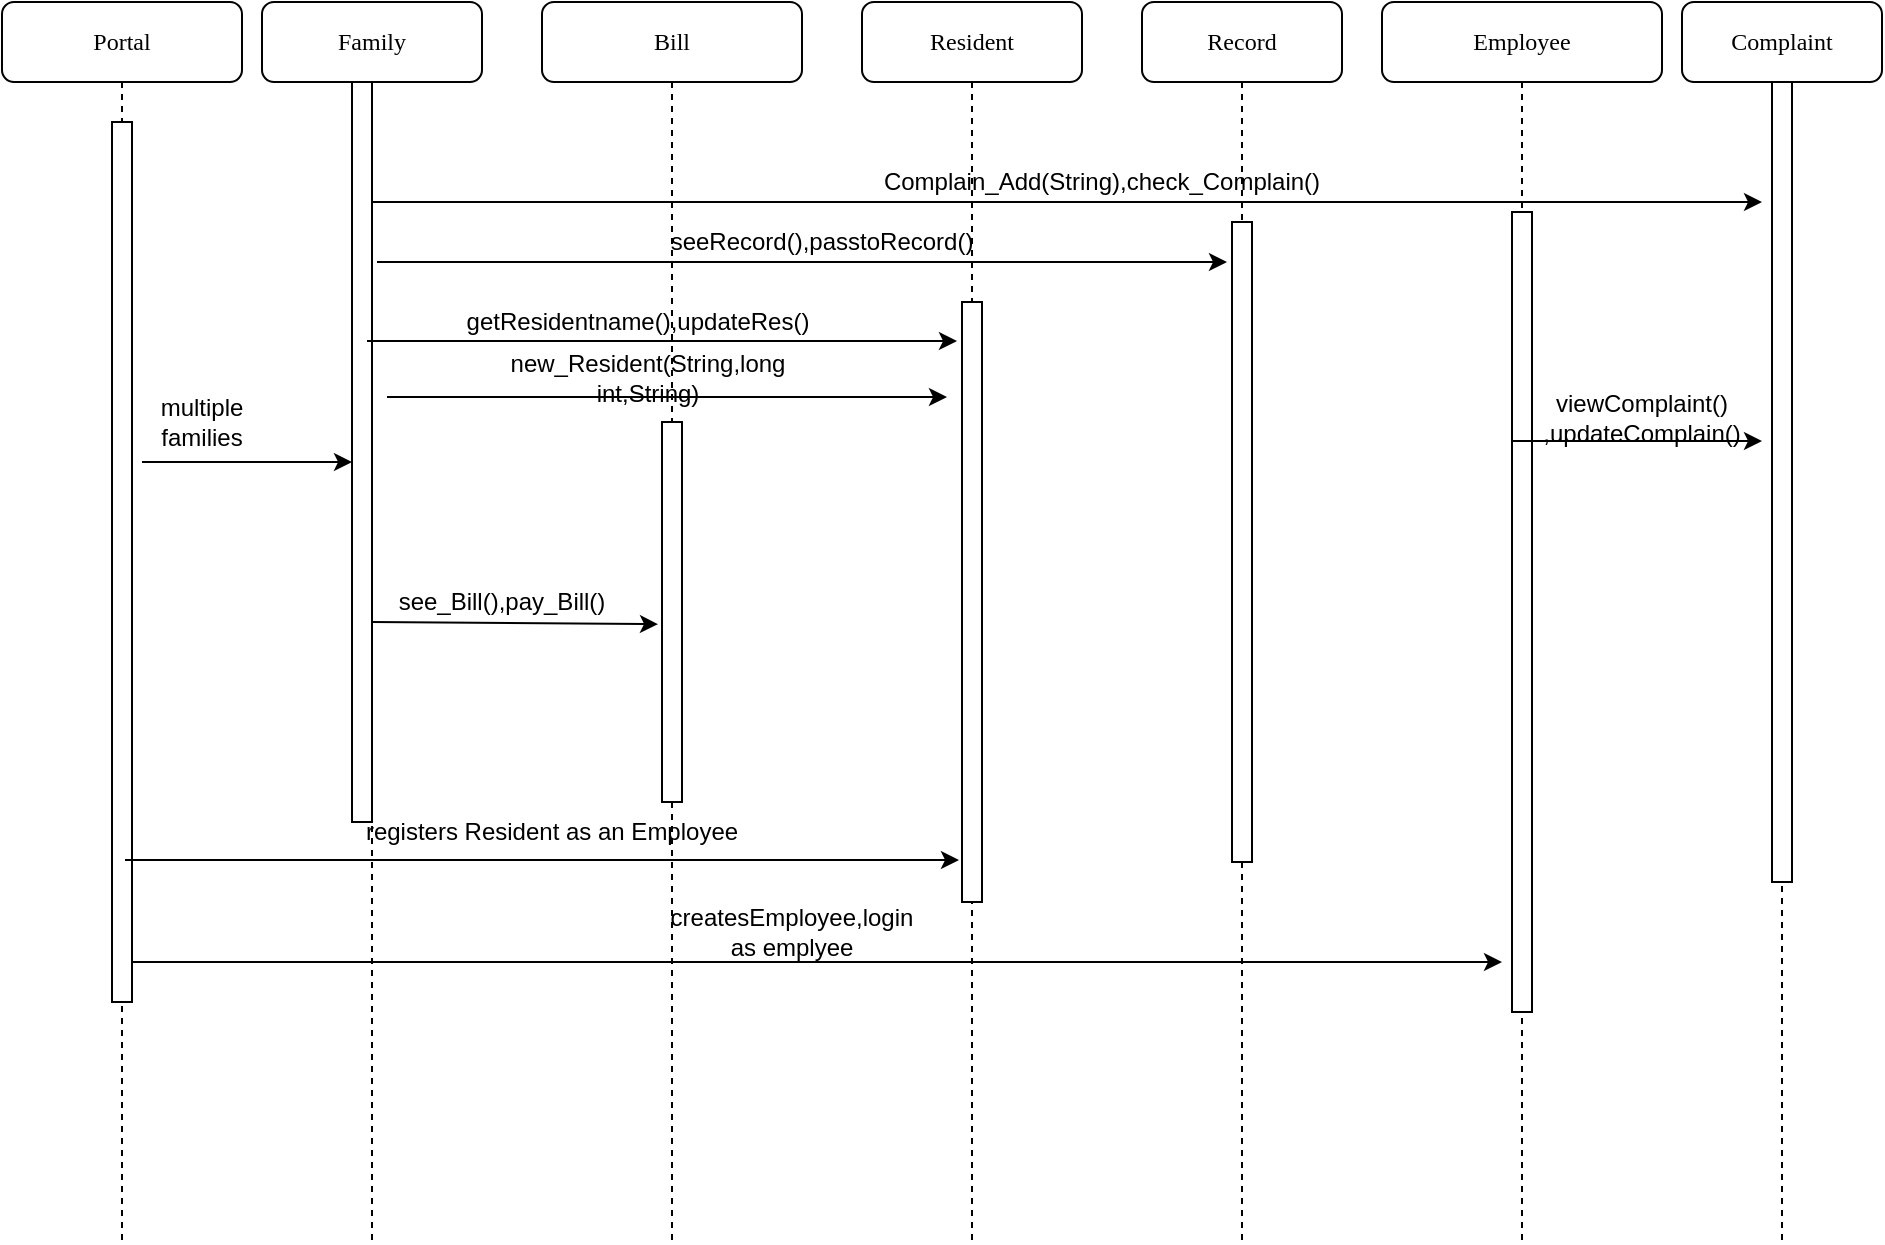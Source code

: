 <mxfile version="12.1.0" type="device" pages="1"><diagram name="Page-1" id="13e1069c-82ec-6db2-03f1-153e76fe0fe0"><mxGraphModel dx="2166" dy="465" grid="1" gridSize="10" guides="1" tooltips="1" connect="1" arrows="1" fold="1" page="1" pageScale="1" pageWidth="1100" pageHeight="850" background="#ffffff" math="0" shadow="0"><root><mxCell id="0"/><mxCell id="1" parent="0"/><mxCell id="7baba1c4bc27f4b0-2" value="Bill" style="shape=umlLifeline;perimeter=lifelinePerimeter;whiteSpace=wrap;html=1;container=1;collapsible=0;recursiveResize=0;outlineConnect=0;rounded=1;shadow=0;comic=0;labelBackgroundColor=none;strokeColor=#000000;strokeWidth=1;fillColor=#FFFFFF;fontFamily=Verdana;fontSize=12;fontColor=#000000;align=center;" parent="1" vertex="1"><mxGeometry x="240" y="40" width="130" height="620" as="geometry"/></mxCell><mxCell id="7baba1c4bc27f4b0-10" value="" style="html=1;points=[];perimeter=orthogonalPerimeter;rounded=0;shadow=0;comic=0;labelBackgroundColor=none;strokeColor=#000000;strokeWidth=1;fillColor=#FFFFFF;fontFamily=Verdana;fontSize=12;fontColor=#000000;align=center;" parent="7baba1c4bc27f4b0-2" vertex="1"><mxGeometry x="60" y="210" width="10" height="190" as="geometry"/></mxCell><mxCell id="Tw0GdMV1d1IvSQ89wE1M-27" value="getResidentname(),updateRes()" style="text;html=1;strokeColor=none;fillColor=none;align=center;verticalAlign=middle;whiteSpace=wrap;rounded=0;" vertex="1" parent="7baba1c4bc27f4b0-2"><mxGeometry x="27.5" y="150" width="40" height="20" as="geometry"/></mxCell><mxCell id="Tw0GdMV1d1IvSQ89wE1M-32" value="createsEmployee,login as emplyee" style="text;html=1;strokeColor=none;fillColor=none;align=center;verticalAlign=middle;whiteSpace=wrap;rounded=0;" vertex="1" parent="7baba1c4bc27f4b0-2"><mxGeometry x="60" y="450" width="130" height="30" as="geometry"/></mxCell><mxCell id="Tw0GdMV1d1IvSQ89wE1M-41" value="registers Resident as an Employee&lt;br&gt;" style="text;html=1;strokeColor=none;fillColor=none;align=center;verticalAlign=middle;whiteSpace=wrap;rounded=0;" vertex="1" parent="7baba1c4bc27f4b0-2"><mxGeometry x="-90" y="400" width="190" height="30" as="geometry"/></mxCell><mxCell id="7baba1c4bc27f4b0-3" value="Resident" style="shape=umlLifeline;perimeter=lifelinePerimeter;whiteSpace=wrap;html=1;container=1;collapsible=0;recursiveResize=0;outlineConnect=0;rounded=1;shadow=0;comic=0;labelBackgroundColor=none;strokeColor=#000000;strokeWidth=1;fillColor=#FFFFFF;fontFamily=Verdana;fontSize=12;fontColor=#000000;align=center;" parent="1" vertex="1"><mxGeometry x="400" y="40" width="110" height="620" as="geometry"/></mxCell><mxCell id="7baba1c4bc27f4b0-13" value="" style="html=1;points=[];perimeter=orthogonalPerimeter;rounded=0;shadow=0;comic=0;labelBackgroundColor=none;strokeColor=#000000;strokeWidth=1;fillColor=#FFFFFF;fontFamily=Verdana;fontSize=12;fontColor=#000000;align=center;" parent="7baba1c4bc27f4b0-3" vertex="1"><mxGeometry x="50" y="150" width="10" height="300" as="geometry"/></mxCell><mxCell id="7baba1c4bc27f4b0-4" value="Record" style="shape=umlLifeline;perimeter=lifelinePerimeter;whiteSpace=wrap;html=1;container=1;collapsible=0;recursiveResize=0;outlineConnect=0;rounded=1;shadow=0;comic=0;labelBackgroundColor=none;strokeColor=#000000;strokeWidth=1;fillColor=#FFFFFF;fontFamily=Verdana;fontSize=12;fontColor=#000000;align=center;" parent="1" vertex="1"><mxGeometry x="540" y="40" width="100" height="620" as="geometry"/></mxCell><mxCell id="7baba1c4bc27f4b0-16" value="" style="html=1;points=[];perimeter=orthogonalPerimeter;rounded=0;shadow=0;comic=0;labelBackgroundColor=none;strokeColor=#000000;strokeWidth=1;fillColor=#FFFFFF;fontFamily=Verdana;fontSize=12;fontColor=#000000;align=center;" parent="7baba1c4bc27f4b0-4" vertex="1"><mxGeometry x="45" y="110" width="10" height="320" as="geometry"/></mxCell><mxCell id="7baba1c4bc27f4b0-5" value="Portal" style="shape=umlLifeline;perimeter=lifelinePerimeter;whiteSpace=wrap;html=1;container=1;collapsible=0;recursiveResize=0;outlineConnect=0;rounded=1;shadow=0;comic=0;labelBackgroundColor=none;strokeColor=#000000;strokeWidth=1;fillColor=#FFFFFF;fontFamily=Verdana;fontSize=12;fontColor=#000000;align=center;" parent="1" vertex="1"><mxGeometry x="-30" y="40" width="120" height="620" as="geometry"/></mxCell><mxCell id="7baba1c4bc27f4b0-19" value="" style="html=1;points=[];perimeter=orthogonalPerimeter;rounded=0;shadow=0;comic=0;labelBackgroundColor=none;strokeColor=#000000;strokeWidth=1;fillColor=#FFFFFF;fontFamily=Verdana;fontSize=12;fontColor=#000000;align=center;" parent="7baba1c4bc27f4b0-5" vertex="1"><mxGeometry x="55" y="60" width="10" height="440" as="geometry"/></mxCell><mxCell id="Tw0GdMV1d1IvSQ89wE1M-35" value="multiple families&lt;br&gt;" style="text;html=1;strokeColor=none;fillColor=none;align=center;verticalAlign=middle;whiteSpace=wrap;rounded=0;" vertex="1" parent="7baba1c4bc27f4b0-5"><mxGeometry x="80" y="200" width="40" height="20" as="geometry"/></mxCell><mxCell id="7baba1c4bc27f4b0-6" value="Employee" style="shape=umlLifeline;perimeter=lifelinePerimeter;whiteSpace=wrap;html=1;container=1;collapsible=0;recursiveResize=0;outlineConnect=0;rounded=1;shadow=0;comic=0;labelBackgroundColor=none;strokeColor=#000000;strokeWidth=1;fillColor=#FFFFFF;fontFamily=Verdana;fontSize=12;fontColor=#000000;align=center;" parent="1" vertex="1"><mxGeometry x="660" y="40" width="140" height="620" as="geometry"/></mxCell><mxCell id="7baba1c4bc27f4b0-28" value="" style="html=1;points=[];perimeter=orthogonalPerimeter;rounded=0;shadow=0;comic=0;labelBackgroundColor=none;strokeColor=#000000;strokeWidth=1;fillColor=#FFFFFF;fontFamily=Verdana;fontSize=12;fontColor=#000000;align=center;" parent="7baba1c4bc27f4b0-6" vertex="1"><mxGeometry x="65" y="105" width="10" height="400" as="geometry"/></mxCell><mxCell id="7baba1c4bc27f4b0-7" value="Complaint" style="shape=umlLifeline;perimeter=lifelinePerimeter;whiteSpace=wrap;html=1;container=1;collapsible=0;recursiveResize=0;outlineConnect=0;rounded=1;shadow=0;comic=0;labelBackgroundColor=none;strokeColor=#000000;strokeWidth=1;fillColor=#FFFFFF;fontFamily=Verdana;fontSize=12;fontColor=#000000;align=center;" parent="1" vertex="1"><mxGeometry x="810" y="40" width="100" height="620" as="geometry"/></mxCell><mxCell id="7baba1c4bc27f4b0-25" value="" style="html=1;points=[];perimeter=orthogonalPerimeter;rounded=0;shadow=0;comic=0;labelBackgroundColor=none;strokeColor=#000000;strokeWidth=1;fillColor=#FFFFFF;fontFamily=Verdana;fontSize=12;fontColor=#000000;align=center;" parent="7baba1c4bc27f4b0-7" vertex="1"><mxGeometry x="45" y="40" width="10" height="400" as="geometry"/></mxCell><mxCell id="7baba1c4bc27f4b0-8" value="Family" style="shape=umlLifeline;perimeter=lifelinePerimeter;whiteSpace=wrap;html=1;container=1;collapsible=0;recursiveResize=0;outlineConnect=0;rounded=1;shadow=0;comic=0;labelBackgroundColor=none;strokeColor=#000000;strokeWidth=1;fillColor=#FFFFFF;fontFamily=Verdana;fontSize=12;fontColor=#000000;align=center;" parent="1" vertex="1"><mxGeometry x="100" y="40" width="110" height="620" as="geometry"/></mxCell><mxCell id="7baba1c4bc27f4b0-9" value="" style="html=1;points=[];perimeter=orthogonalPerimeter;rounded=0;shadow=0;comic=0;labelBackgroundColor=none;strokeColor=#000000;strokeWidth=1;fillColor=#FFFFFF;fontFamily=Verdana;fontSize=12;fontColor=#000000;align=center;" parent="7baba1c4bc27f4b0-8" vertex="1"><mxGeometry x="45" y="40" width="10" height="370" as="geometry"/></mxCell><mxCell id="Tw0GdMV1d1IvSQ89wE1M-3" value="" style="endArrow=classic;html=1;entryX=-0.2;entryY=0.532;entryDx=0;entryDy=0;entryPerimeter=0;" edge="1" parent="1" target="7baba1c4bc27f4b0-10"><mxGeometry width="50" height="50" relative="1" as="geometry"><mxPoint x="155" y="350" as="sourcePoint"/><mxPoint x="290" y="360" as="targetPoint"/></mxGeometry></mxCell><mxCell id="Tw0GdMV1d1IvSQ89wE1M-4" value="" style="endArrow=classic;html=1;" edge="1" parent="1"><mxGeometry width="50" height="50" relative="1" as="geometry"><mxPoint x="162.5" y="237.5" as="sourcePoint"/><mxPoint x="442.5" y="237.5" as="targetPoint"/></mxGeometry></mxCell><mxCell id="Tw0GdMV1d1IvSQ89wE1M-5" value="" style="endArrow=classic;html=1;" edge="1" parent="1"><mxGeometry width="50" height="50" relative="1" as="geometry"><mxPoint x="152.5" y="209.5" as="sourcePoint"/><mxPoint x="447.5" y="209.5" as="targetPoint"/></mxGeometry></mxCell><mxCell id="Tw0GdMV1d1IvSQ89wE1M-6" value="" style="endArrow=classic;html=1;" edge="1" parent="1"><mxGeometry width="50" height="50" relative="1" as="geometry"><mxPoint x="155" y="140" as="sourcePoint"/><mxPoint x="850" y="140" as="targetPoint"/></mxGeometry></mxCell><mxCell id="Tw0GdMV1d1IvSQ89wE1M-7" value="" style="endArrow=classic;html=1;" edge="1" parent="1"><mxGeometry width="50" height="50" relative="1" as="geometry"><mxPoint x="725" y="259.5" as="sourcePoint"/><mxPoint x="850" y="259.5" as="targetPoint"/></mxGeometry></mxCell><mxCell id="Tw0GdMV1d1IvSQ89wE1M-12" value="new_Resident(String,long int,String)" style="text;html=1;strokeColor=none;fillColor=none;align=center;verticalAlign=middle;whiteSpace=wrap;rounded=0;" vertex="1" parent="1"><mxGeometry x="292.5" y="217.5" height="20" as="geometry"/></mxCell><mxCell id="Tw0GdMV1d1IvSQ89wE1M-20" value="Complain_Add(String),check_Complain()" style="text;html=1;strokeColor=none;fillColor=none;align=center;verticalAlign=middle;whiteSpace=wrap;rounded=0;" vertex="1" parent="1"><mxGeometry x="500" y="120" width="40" height="20" as="geometry"/></mxCell><mxCell id="Tw0GdMV1d1IvSQ89wE1M-23" value="see_Bill(),pay_Bill()" style="text;html=1;strokeColor=none;fillColor=none;align=center;verticalAlign=middle;whiteSpace=wrap;rounded=0;" vertex="1" parent="1"><mxGeometry x="200" y="330" width="40" height="20" as="geometry"/></mxCell><mxCell id="Tw0GdMV1d1IvSQ89wE1M-25" value="" style="endArrow=classic;html=1;" edge="1" parent="1"><mxGeometry width="50" height="50" relative="1" as="geometry"><mxPoint x="157.5" y="170" as="sourcePoint"/><mxPoint x="582.5" y="170" as="targetPoint"/></mxGeometry></mxCell><mxCell id="Tw0GdMV1d1IvSQ89wE1M-31" value="" style="endArrow=classic;html=1;" edge="1" parent="1" source="7baba1c4bc27f4b0-19"><mxGeometry width="50" height="50" relative="1" as="geometry"><mxPoint x="60" y="520" as="sourcePoint"/><mxPoint x="720" y="520" as="targetPoint"/></mxGeometry></mxCell><mxCell id="Tw0GdMV1d1IvSQ89wE1M-34" value="" style="endArrow=classic;html=1;" edge="1" parent="1"><mxGeometry width="50" height="50" relative="1" as="geometry"><mxPoint x="40" y="270" as="sourcePoint"/><mxPoint x="145" y="270" as="targetPoint"/></mxGeometry></mxCell><mxCell id="Tw0GdMV1d1IvSQ89wE1M-26" value="seeRecord(),passtoRecord()" style="text;html=1;strokeColor=none;fillColor=none;align=center;verticalAlign=middle;whiteSpace=wrap;rounded=0;" vertex="1" parent="1"><mxGeometry x="360" y="150" width="40" height="20" as="geometry"/></mxCell><mxCell id="Tw0GdMV1d1IvSQ89wE1M-40" value="" style="endArrow=classic;html=1;" edge="1" parent="1"><mxGeometry width="50" height="50" relative="1" as="geometry"><mxPoint x="31.5" y="469" as="sourcePoint"/><mxPoint x="448.5" y="469" as="targetPoint"/></mxGeometry></mxCell><mxCell id="Tw0GdMV1d1IvSQ89wE1M-43" value="viewComplaint()&lt;br&gt;,updateComplain()" style="text;html=1;strokeColor=none;fillColor=none;align=center;verticalAlign=middle;whiteSpace=wrap;rounded=0;" vertex="1" parent="1"><mxGeometry x="770" y="237.5" width="40" height="20" as="geometry"/></mxCell></root></mxGraphModel></diagram></mxfile>